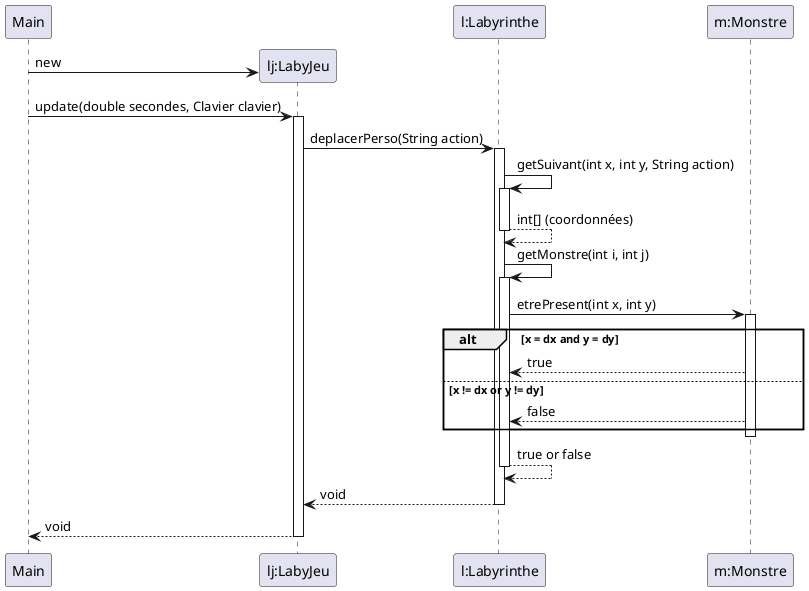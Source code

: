 @startuml
'https://plantuml.com/sequence-diagram

participant Main
participant "lj:LabyJeu" as lj
participant "l:Labyrinthe" as l
participant "m:Monstre" as m

create lj
Main -> lj : new
Main -> lj : update(double secondes, Clavier clavier)
activate lj
lj -> l : deplacerPerso(String action)
activate l
l -> l : getSuivant(int x, int y, String action)
activate l
l --> l : int[] (coordonnées)
deactivate l
l -> l : getMonstre(int i, int j)
activate l
l-> m : etrePresent(int x, int y)
alt x = dx and y = dy
activate m
m --> l : true
else x != dx or y != dy
m --> l : false
end
deactivate m
l --> l : true or false
deactivate l
l --> lj : void
deactivate l
lj --> Main : void
deactivate lj


@enduml
